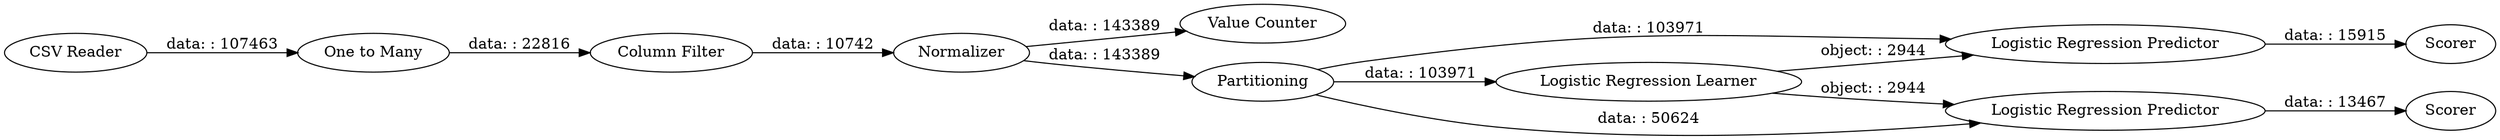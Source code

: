 digraph {
	"882398000493752179_13" [label="Value Counter"]
	"882398000493752179_8" [label="One to Many"]
	"882398000493752179_1" [label="CSV Reader"]
	"882398000493752179_10" [label="Logistic Regression Predictor"]
	"882398000493752179_3" [label=Normalizer]
	"882398000493752179_4" [label="Logistic Regression Learner"]
	"882398000493752179_12" [label="Column Filter"]
	"882398000493752179_9" [label=Scorer]
	"882398000493752179_11" [label=Scorer]
	"882398000493752179_5" [label="Logistic Regression Predictor"]
	"882398000493752179_2" [label=Partitioning]
	"882398000493752179_4" -> "882398000493752179_5" [label="object: : 2944"]
	"882398000493752179_4" -> "882398000493752179_10" [label="object: : 2944"]
	"882398000493752179_2" -> "882398000493752179_4" [label="data: : 103971"]
	"882398000493752179_3" -> "882398000493752179_2" [label="data: : 143389"]
	"882398000493752179_8" -> "882398000493752179_12" [label="data: : 22816"]
	"882398000493752179_12" -> "882398000493752179_3" [label="data: : 10742"]
	"882398000493752179_1" -> "882398000493752179_8" [label="data: : 107463"]
	"882398000493752179_3" -> "882398000493752179_13" [label="data: : 143389"]
	"882398000493752179_10" -> "882398000493752179_11" [label="data: : 15915"]
	"882398000493752179_2" -> "882398000493752179_10" [label="data: : 103971"]
	"882398000493752179_5" -> "882398000493752179_9" [label="data: : 13467"]
	"882398000493752179_2" -> "882398000493752179_5" [label="data: : 50624"]
	rankdir=LR
}
